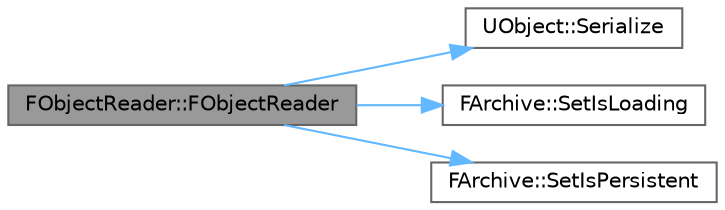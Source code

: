 digraph "FObjectReader::FObjectReader"
{
 // INTERACTIVE_SVG=YES
 // LATEX_PDF_SIZE
  bgcolor="transparent";
  edge [fontname=Helvetica,fontsize=10,labelfontname=Helvetica,labelfontsize=10];
  node [fontname=Helvetica,fontsize=10,shape=box,height=0.2,width=0.4];
  rankdir="LR";
  Node1 [id="Node000001",label="FObjectReader::FObjectReader",height=0.2,width=0.4,color="gray40", fillcolor="grey60", style="filled", fontcolor="black",tooltip=" "];
  Node1 -> Node2 [id="edge1_Node000001_Node000002",color="steelblue1",style="solid",tooltip=" "];
  Node2 [id="Node000002",label="UObject::Serialize",height=0.2,width=0.4,color="grey40", fillcolor="white", style="filled",URL="$df/def/classUObject.html#ab15675bbdb377f92426c0a9d90cf0197",tooltip="Handles reading, writing, and reference collecting using FArchive."];
  Node1 -> Node3 [id="edge2_Node000001_Node000003",color="steelblue1",style="solid",tooltip=" "];
  Node3 [id="Node000003",label="FArchive::SetIsLoading",height=0.2,width=0.4,color="grey40", fillcolor="white", style="filled",URL="$d0/df8/classFArchive.html#ad445c11b21507aa29b9e284453c84f17",tooltip="Sets whether this archive is for loading data."];
  Node1 -> Node4 [id="edge3_Node000001_Node000004",color="steelblue1",style="solid",tooltip=" "];
  Node4 [id="Node000004",label="FArchive::SetIsPersistent",height=0.2,width=0.4,color="grey40", fillcolor="white", style="filled",URL="$d0/df8/classFArchive.html#a450d4fccd60aaf6987db77a313741bff",tooltip="Sets whether this archive is to persistent storage."];
}
